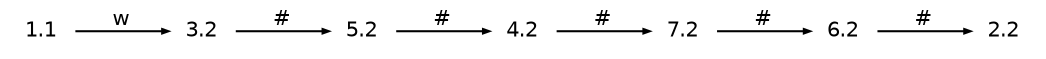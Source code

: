 digraph g
{
   graph [rankdir=LR];
   edge [arrowsize=0.3,fontsize=10,fontname=Helvetica];
   node [shape=plaintext,width=.3,height=.2,fontsize=10,fontname=Helvetica];
   1.1->3.2 [label="w"];
   3.2->5.2 [label="#"];
   4.2->7.2 [label="#"];
   5.2->4.2 [label="#"];
   6.2->2.2 [label="#"];
   7.2->6.2 [label="#"];
}
